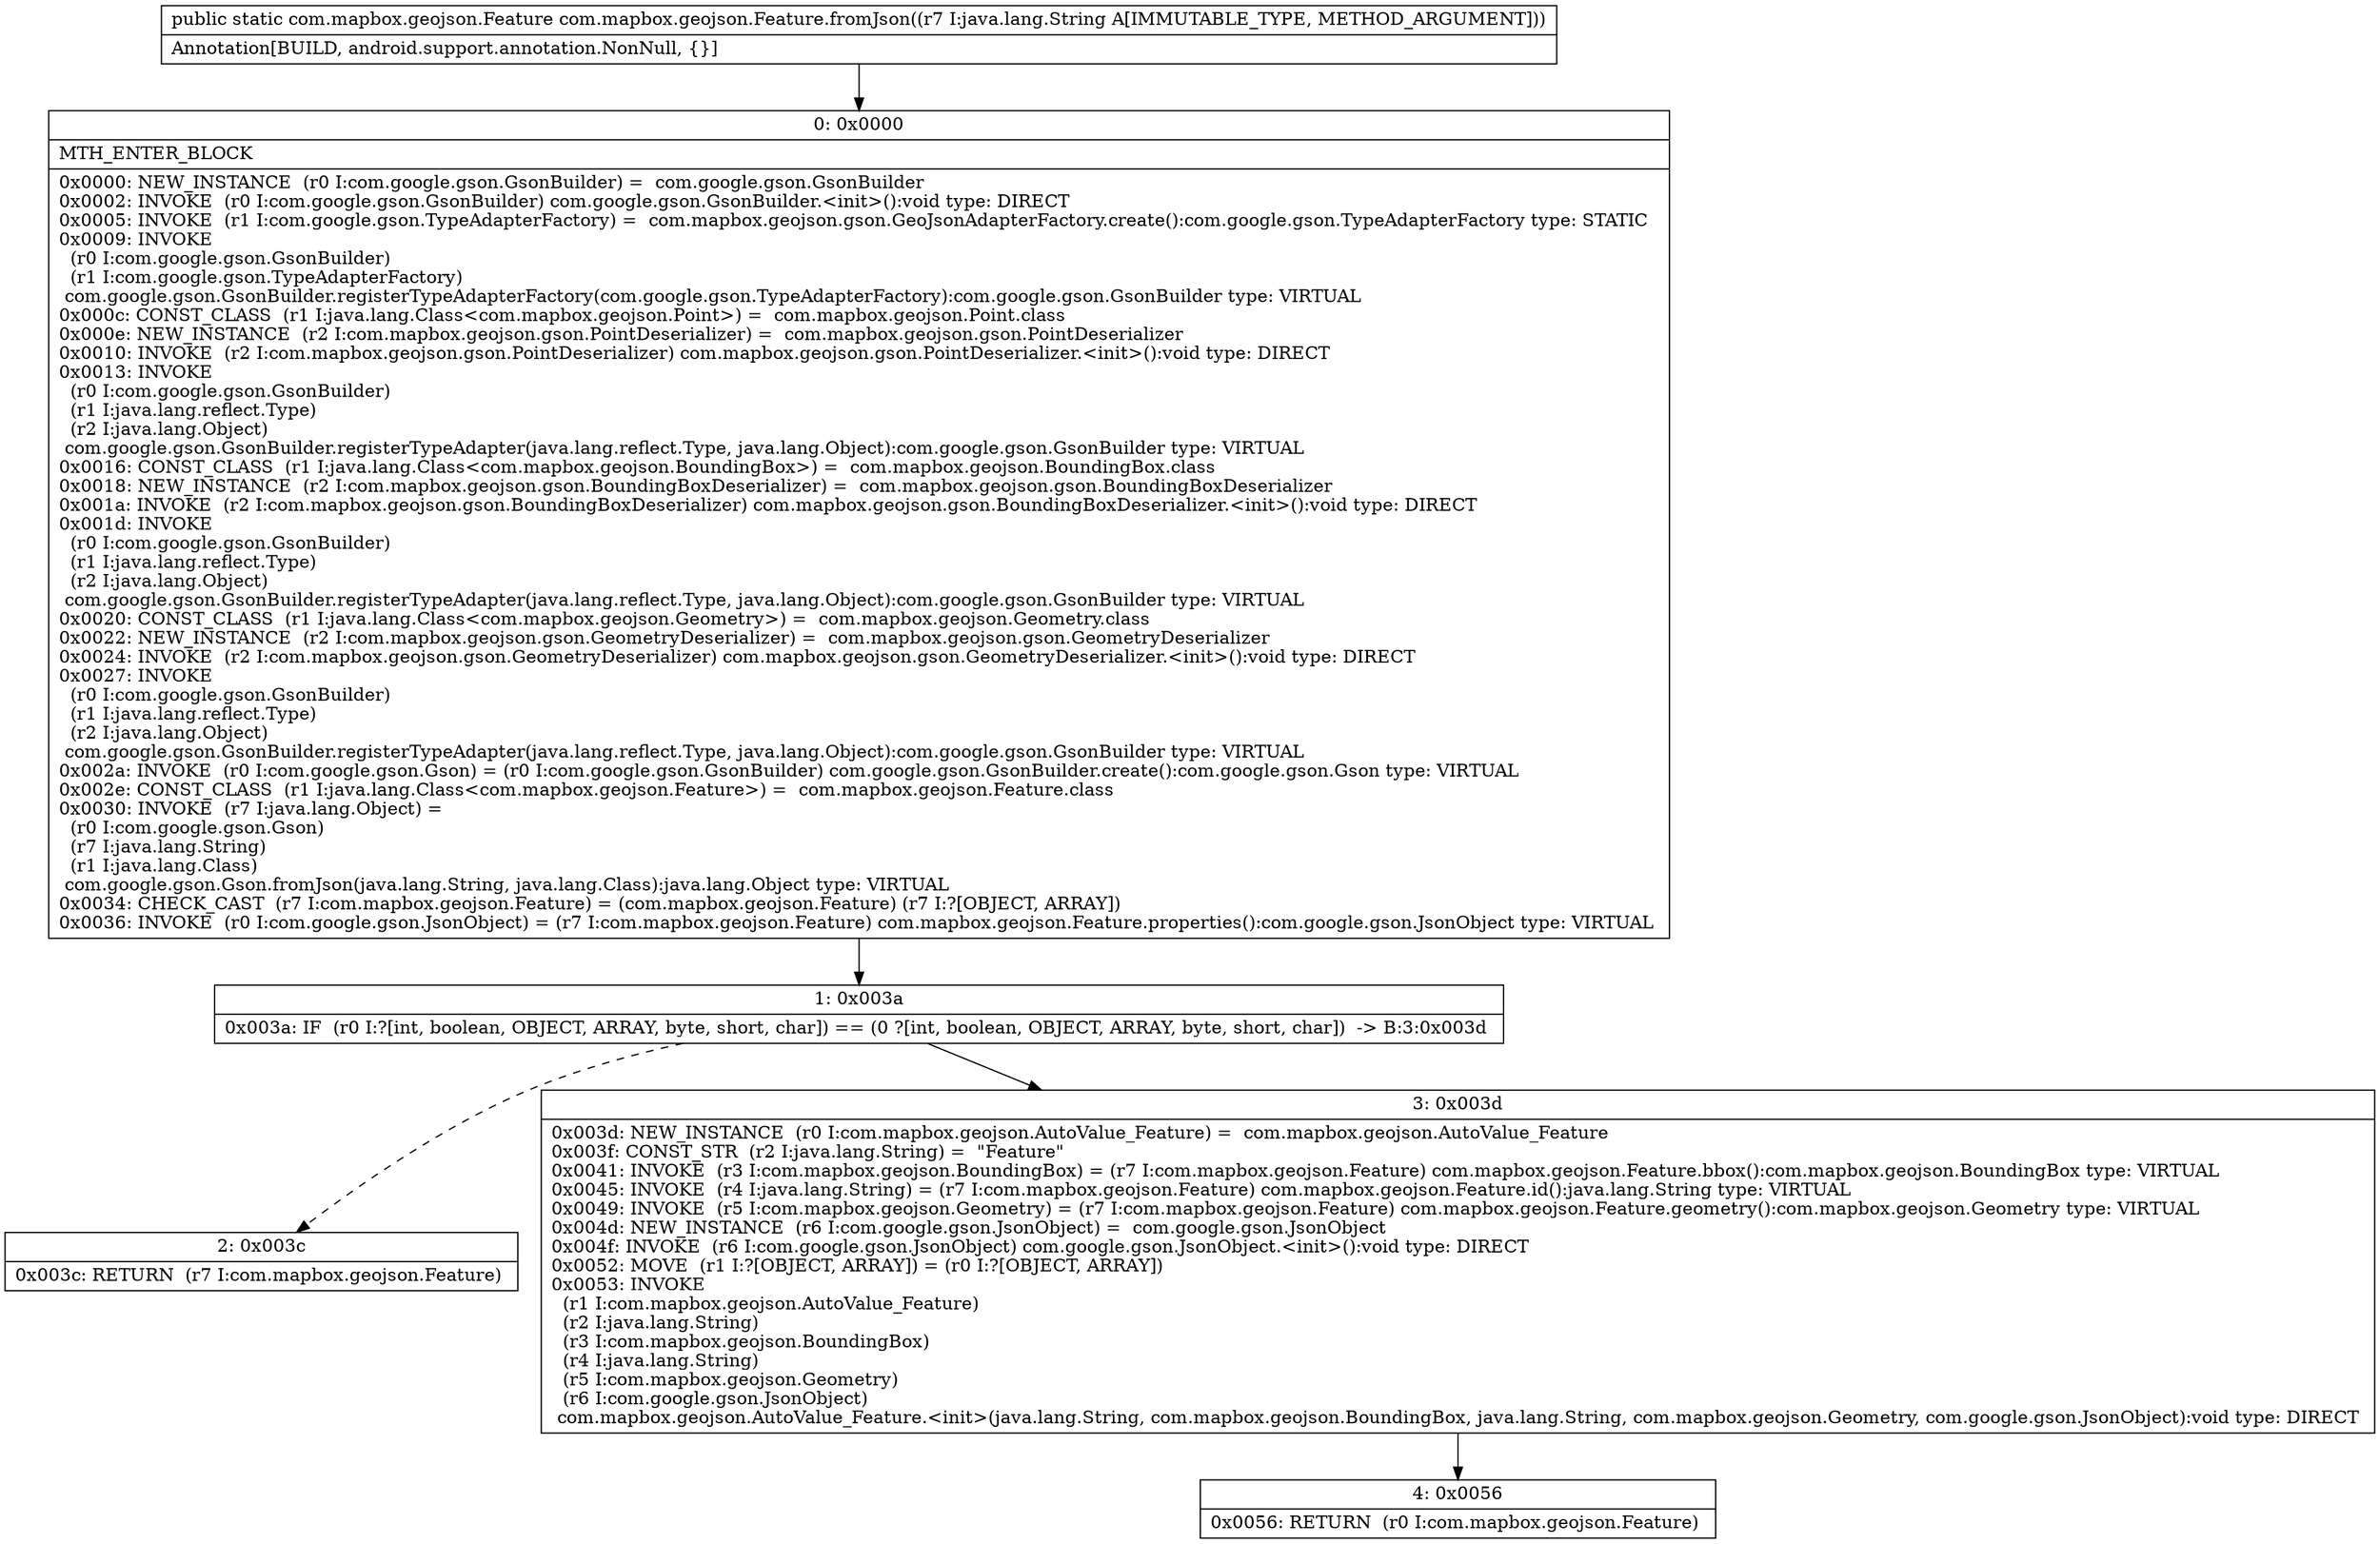 digraph "CFG forcom.mapbox.geojson.Feature.fromJson(Ljava\/lang\/String;)Lcom\/mapbox\/geojson\/Feature;" {
Node_0 [shape=record,label="{0\:\ 0x0000|MTH_ENTER_BLOCK\l|0x0000: NEW_INSTANCE  (r0 I:com.google.gson.GsonBuilder) =  com.google.gson.GsonBuilder \l0x0002: INVOKE  (r0 I:com.google.gson.GsonBuilder) com.google.gson.GsonBuilder.\<init\>():void type: DIRECT \l0x0005: INVOKE  (r1 I:com.google.gson.TypeAdapterFactory) =  com.mapbox.geojson.gson.GeoJsonAdapterFactory.create():com.google.gson.TypeAdapterFactory type: STATIC \l0x0009: INVOKE  \l  (r0 I:com.google.gson.GsonBuilder)\l  (r1 I:com.google.gson.TypeAdapterFactory)\l com.google.gson.GsonBuilder.registerTypeAdapterFactory(com.google.gson.TypeAdapterFactory):com.google.gson.GsonBuilder type: VIRTUAL \l0x000c: CONST_CLASS  (r1 I:java.lang.Class\<com.mapbox.geojson.Point\>) =  com.mapbox.geojson.Point.class \l0x000e: NEW_INSTANCE  (r2 I:com.mapbox.geojson.gson.PointDeserializer) =  com.mapbox.geojson.gson.PointDeserializer \l0x0010: INVOKE  (r2 I:com.mapbox.geojson.gson.PointDeserializer) com.mapbox.geojson.gson.PointDeserializer.\<init\>():void type: DIRECT \l0x0013: INVOKE  \l  (r0 I:com.google.gson.GsonBuilder)\l  (r1 I:java.lang.reflect.Type)\l  (r2 I:java.lang.Object)\l com.google.gson.GsonBuilder.registerTypeAdapter(java.lang.reflect.Type, java.lang.Object):com.google.gson.GsonBuilder type: VIRTUAL \l0x0016: CONST_CLASS  (r1 I:java.lang.Class\<com.mapbox.geojson.BoundingBox\>) =  com.mapbox.geojson.BoundingBox.class \l0x0018: NEW_INSTANCE  (r2 I:com.mapbox.geojson.gson.BoundingBoxDeserializer) =  com.mapbox.geojson.gson.BoundingBoxDeserializer \l0x001a: INVOKE  (r2 I:com.mapbox.geojson.gson.BoundingBoxDeserializer) com.mapbox.geojson.gson.BoundingBoxDeserializer.\<init\>():void type: DIRECT \l0x001d: INVOKE  \l  (r0 I:com.google.gson.GsonBuilder)\l  (r1 I:java.lang.reflect.Type)\l  (r2 I:java.lang.Object)\l com.google.gson.GsonBuilder.registerTypeAdapter(java.lang.reflect.Type, java.lang.Object):com.google.gson.GsonBuilder type: VIRTUAL \l0x0020: CONST_CLASS  (r1 I:java.lang.Class\<com.mapbox.geojson.Geometry\>) =  com.mapbox.geojson.Geometry.class \l0x0022: NEW_INSTANCE  (r2 I:com.mapbox.geojson.gson.GeometryDeserializer) =  com.mapbox.geojson.gson.GeometryDeserializer \l0x0024: INVOKE  (r2 I:com.mapbox.geojson.gson.GeometryDeserializer) com.mapbox.geojson.gson.GeometryDeserializer.\<init\>():void type: DIRECT \l0x0027: INVOKE  \l  (r0 I:com.google.gson.GsonBuilder)\l  (r1 I:java.lang.reflect.Type)\l  (r2 I:java.lang.Object)\l com.google.gson.GsonBuilder.registerTypeAdapter(java.lang.reflect.Type, java.lang.Object):com.google.gson.GsonBuilder type: VIRTUAL \l0x002a: INVOKE  (r0 I:com.google.gson.Gson) = (r0 I:com.google.gson.GsonBuilder) com.google.gson.GsonBuilder.create():com.google.gson.Gson type: VIRTUAL \l0x002e: CONST_CLASS  (r1 I:java.lang.Class\<com.mapbox.geojson.Feature\>) =  com.mapbox.geojson.Feature.class \l0x0030: INVOKE  (r7 I:java.lang.Object) = \l  (r0 I:com.google.gson.Gson)\l  (r7 I:java.lang.String)\l  (r1 I:java.lang.Class)\l com.google.gson.Gson.fromJson(java.lang.String, java.lang.Class):java.lang.Object type: VIRTUAL \l0x0034: CHECK_CAST  (r7 I:com.mapbox.geojson.Feature) = (com.mapbox.geojson.Feature) (r7 I:?[OBJECT, ARRAY]) \l0x0036: INVOKE  (r0 I:com.google.gson.JsonObject) = (r7 I:com.mapbox.geojson.Feature) com.mapbox.geojson.Feature.properties():com.google.gson.JsonObject type: VIRTUAL \l}"];
Node_1 [shape=record,label="{1\:\ 0x003a|0x003a: IF  (r0 I:?[int, boolean, OBJECT, ARRAY, byte, short, char]) == (0 ?[int, boolean, OBJECT, ARRAY, byte, short, char])  \-\> B:3:0x003d \l}"];
Node_2 [shape=record,label="{2\:\ 0x003c|0x003c: RETURN  (r7 I:com.mapbox.geojson.Feature) \l}"];
Node_3 [shape=record,label="{3\:\ 0x003d|0x003d: NEW_INSTANCE  (r0 I:com.mapbox.geojson.AutoValue_Feature) =  com.mapbox.geojson.AutoValue_Feature \l0x003f: CONST_STR  (r2 I:java.lang.String) =  \"Feature\" \l0x0041: INVOKE  (r3 I:com.mapbox.geojson.BoundingBox) = (r7 I:com.mapbox.geojson.Feature) com.mapbox.geojson.Feature.bbox():com.mapbox.geojson.BoundingBox type: VIRTUAL \l0x0045: INVOKE  (r4 I:java.lang.String) = (r7 I:com.mapbox.geojson.Feature) com.mapbox.geojson.Feature.id():java.lang.String type: VIRTUAL \l0x0049: INVOKE  (r5 I:com.mapbox.geojson.Geometry) = (r7 I:com.mapbox.geojson.Feature) com.mapbox.geojson.Feature.geometry():com.mapbox.geojson.Geometry type: VIRTUAL \l0x004d: NEW_INSTANCE  (r6 I:com.google.gson.JsonObject) =  com.google.gson.JsonObject \l0x004f: INVOKE  (r6 I:com.google.gson.JsonObject) com.google.gson.JsonObject.\<init\>():void type: DIRECT \l0x0052: MOVE  (r1 I:?[OBJECT, ARRAY]) = (r0 I:?[OBJECT, ARRAY]) \l0x0053: INVOKE  \l  (r1 I:com.mapbox.geojson.AutoValue_Feature)\l  (r2 I:java.lang.String)\l  (r3 I:com.mapbox.geojson.BoundingBox)\l  (r4 I:java.lang.String)\l  (r5 I:com.mapbox.geojson.Geometry)\l  (r6 I:com.google.gson.JsonObject)\l com.mapbox.geojson.AutoValue_Feature.\<init\>(java.lang.String, com.mapbox.geojson.BoundingBox, java.lang.String, com.mapbox.geojson.Geometry, com.google.gson.JsonObject):void type: DIRECT \l}"];
Node_4 [shape=record,label="{4\:\ 0x0056|0x0056: RETURN  (r0 I:com.mapbox.geojson.Feature) \l}"];
MethodNode[shape=record,label="{public static com.mapbox.geojson.Feature com.mapbox.geojson.Feature.fromJson((r7 I:java.lang.String A[IMMUTABLE_TYPE, METHOD_ARGUMENT]))  | Annotation[BUILD, android.support.annotation.NonNull, \{\}]\l}"];
MethodNode -> Node_0;
Node_0 -> Node_1;
Node_1 -> Node_2[style=dashed];
Node_1 -> Node_3;
Node_3 -> Node_4;
}

